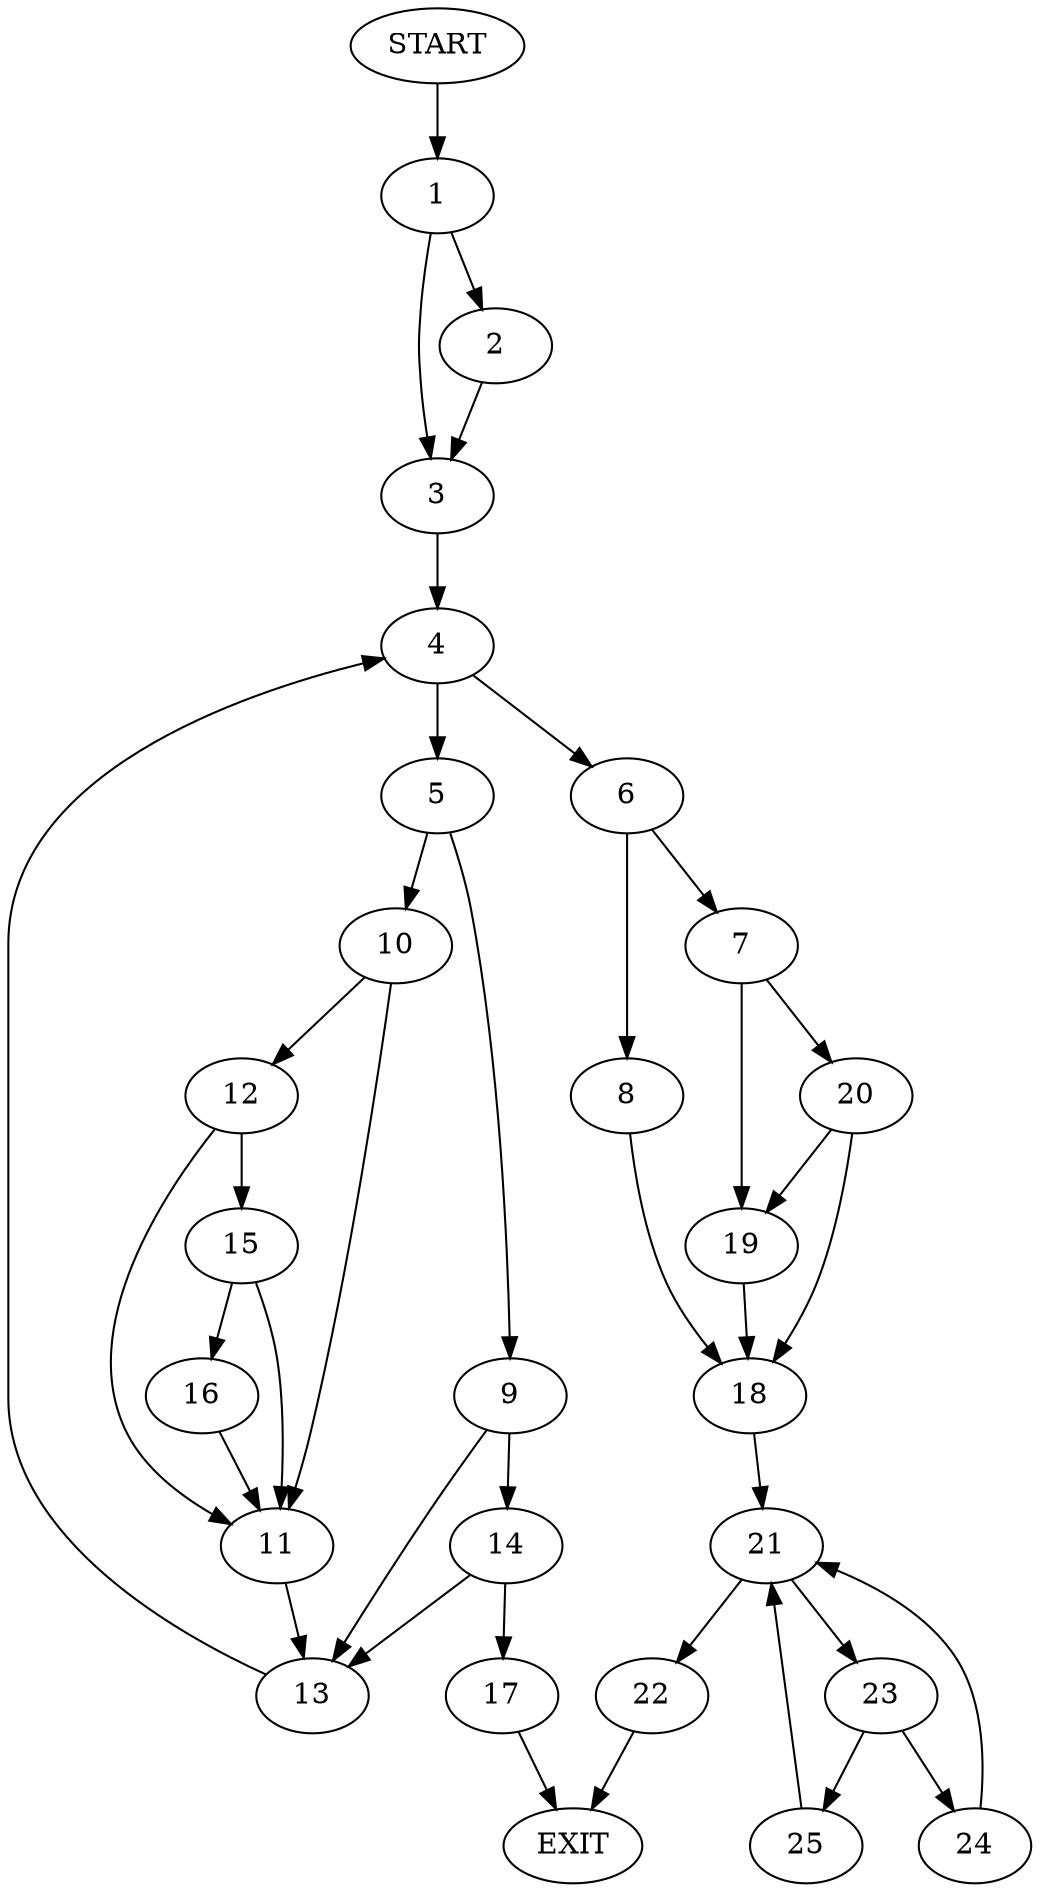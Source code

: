 digraph {
0 [label="START"]
26 [label="EXIT"]
0 -> 1
1 -> 2
1 -> 3
3 -> 4
2 -> 3
4 -> 5
4 -> 6
6 -> 7
6 -> 8
5 -> 9
5 -> 10
10 -> 11
10 -> 12
9 -> 13
9 -> 14
12 -> 11
12 -> 15
11 -> 13
15 -> 11
15 -> 16
16 -> 11
13 -> 4
14 -> 17
14 -> 13
17 -> 26
8 -> 18
7 -> 19
7 -> 20
19 -> 18
20 -> 19
20 -> 18
18 -> 21
21 -> 22
21 -> 23
23 -> 24
23 -> 25
22 -> 26
24 -> 21
25 -> 21
}
